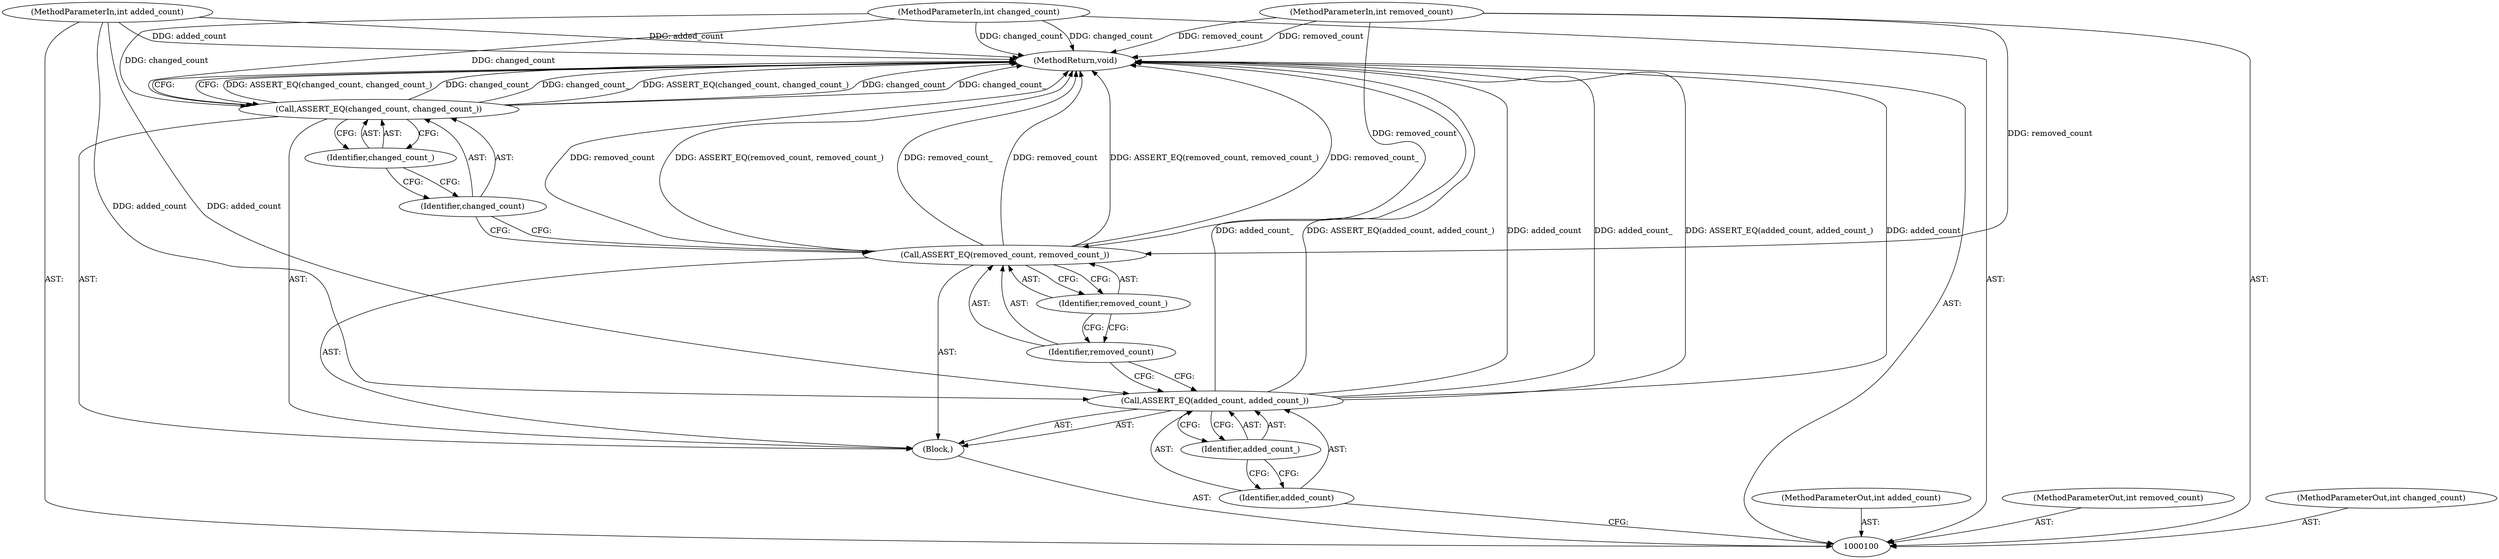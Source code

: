 digraph "0_Chrome_48f2ec5c24570c9b96bb2798a9ffe956117c5066" {
"1000114" [label="(MethodReturn,void)"];
"1000101" [label="(MethodParameterIn,int added_count)"];
"1000124" [label="(MethodParameterOut,int added_count)"];
"1000102" [label="(MethodParameterIn,int removed_count)"];
"1000125" [label="(MethodParameterOut,int removed_count)"];
"1000103" [label="(MethodParameterIn,int changed_count)"];
"1000126" [label="(MethodParameterOut,int changed_count)"];
"1000104" [label="(Block,)"];
"1000106" [label="(Identifier,added_count)"];
"1000107" [label="(Identifier,added_count_)"];
"1000105" [label="(Call,ASSERT_EQ(added_count, added_count_))"];
"1000109" [label="(Identifier,removed_count)"];
"1000110" [label="(Identifier,removed_count_)"];
"1000108" [label="(Call,ASSERT_EQ(removed_count, removed_count_))"];
"1000112" [label="(Identifier,changed_count)"];
"1000113" [label="(Identifier,changed_count_)"];
"1000111" [label="(Call,ASSERT_EQ(changed_count, changed_count_))"];
"1000114" -> "1000100"  [label="AST: "];
"1000114" -> "1000111"  [label="CFG: "];
"1000108" -> "1000114"  [label="DDG: ASSERT_EQ(removed_count, removed_count_)"];
"1000108" -> "1000114"  [label="DDG: removed_count_"];
"1000108" -> "1000114"  [label="DDG: removed_count"];
"1000105" -> "1000114"  [label="DDG: added_count_"];
"1000105" -> "1000114"  [label="DDG: ASSERT_EQ(added_count, added_count_)"];
"1000105" -> "1000114"  [label="DDG: added_count"];
"1000103" -> "1000114"  [label="DDG: changed_count"];
"1000111" -> "1000114"  [label="DDG: ASSERT_EQ(changed_count, changed_count_)"];
"1000111" -> "1000114"  [label="DDG: changed_count"];
"1000111" -> "1000114"  [label="DDG: changed_count_"];
"1000102" -> "1000114"  [label="DDG: removed_count"];
"1000101" -> "1000114"  [label="DDG: added_count"];
"1000101" -> "1000100"  [label="AST: "];
"1000101" -> "1000114"  [label="DDG: added_count"];
"1000101" -> "1000105"  [label="DDG: added_count"];
"1000124" -> "1000100"  [label="AST: "];
"1000102" -> "1000100"  [label="AST: "];
"1000102" -> "1000114"  [label="DDG: removed_count"];
"1000102" -> "1000108"  [label="DDG: removed_count"];
"1000125" -> "1000100"  [label="AST: "];
"1000103" -> "1000100"  [label="AST: "];
"1000103" -> "1000114"  [label="DDG: changed_count"];
"1000103" -> "1000111"  [label="DDG: changed_count"];
"1000126" -> "1000100"  [label="AST: "];
"1000104" -> "1000100"  [label="AST: "];
"1000105" -> "1000104"  [label="AST: "];
"1000108" -> "1000104"  [label="AST: "];
"1000111" -> "1000104"  [label="AST: "];
"1000106" -> "1000105"  [label="AST: "];
"1000106" -> "1000100"  [label="CFG: "];
"1000107" -> "1000106"  [label="CFG: "];
"1000107" -> "1000105"  [label="AST: "];
"1000107" -> "1000106"  [label="CFG: "];
"1000105" -> "1000107"  [label="CFG: "];
"1000105" -> "1000104"  [label="AST: "];
"1000105" -> "1000107"  [label="CFG: "];
"1000106" -> "1000105"  [label="AST: "];
"1000107" -> "1000105"  [label="AST: "];
"1000109" -> "1000105"  [label="CFG: "];
"1000105" -> "1000114"  [label="DDG: added_count_"];
"1000105" -> "1000114"  [label="DDG: ASSERT_EQ(added_count, added_count_)"];
"1000105" -> "1000114"  [label="DDG: added_count"];
"1000101" -> "1000105"  [label="DDG: added_count"];
"1000109" -> "1000108"  [label="AST: "];
"1000109" -> "1000105"  [label="CFG: "];
"1000110" -> "1000109"  [label="CFG: "];
"1000110" -> "1000108"  [label="AST: "];
"1000110" -> "1000109"  [label="CFG: "];
"1000108" -> "1000110"  [label="CFG: "];
"1000108" -> "1000104"  [label="AST: "];
"1000108" -> "1000110"  [label="CFG: "];
"1000109" -> "1000108"  [label="AST: "];
"1000110" -> "1000108"  [label="AST: "];
"1000112" -> "1000108"  [label="CFG: "];
"1000108" -> "1000114"  [label="DDG: ASSERT_EQ(removed_count, removed_count_)"];
"1000108" -> "1000114"  [label="DDG: removed_count_"];
"1000108" -> "1000114"  [label="DDG: removed_count"];
"1000102" -> "1000108"  [label="DDG: removed_count"];
"1000112" -> "1000111"  [label="AST: "];
"1000112" -> "1000108"  [label="CFG: "];
"1000113" -> "1000112"  [label="CFG: "];
"1000113" -> "1000111"  [label="AST: "];
"1000113" -> "1000112"  [label="CFG: "];
"1000111" -> "1000113"  [label="CFG: "];
"1000111" -> "1000104"  [label="AST: "];
"1000111" -> "1000113"  [label="CFG: "];
"1000112" -> "1000111"  [label="AST: "];
"1000113" -> "1000111"  [label="AST: "];
"1000114" -> "1000111"  [label="CFG: "];
"1000111" -> "1000114"  [label="DDG: ASSERT_EQ(changed_count, changed_count_)"];
"1000111" -> "1000114"  [label="DDG: changed_count"];
"1000111" -> "1000114"  [label="DDG: changed_count_"];
"1000103" -> "1000111"  [label="DDG: changed_count"];
}
